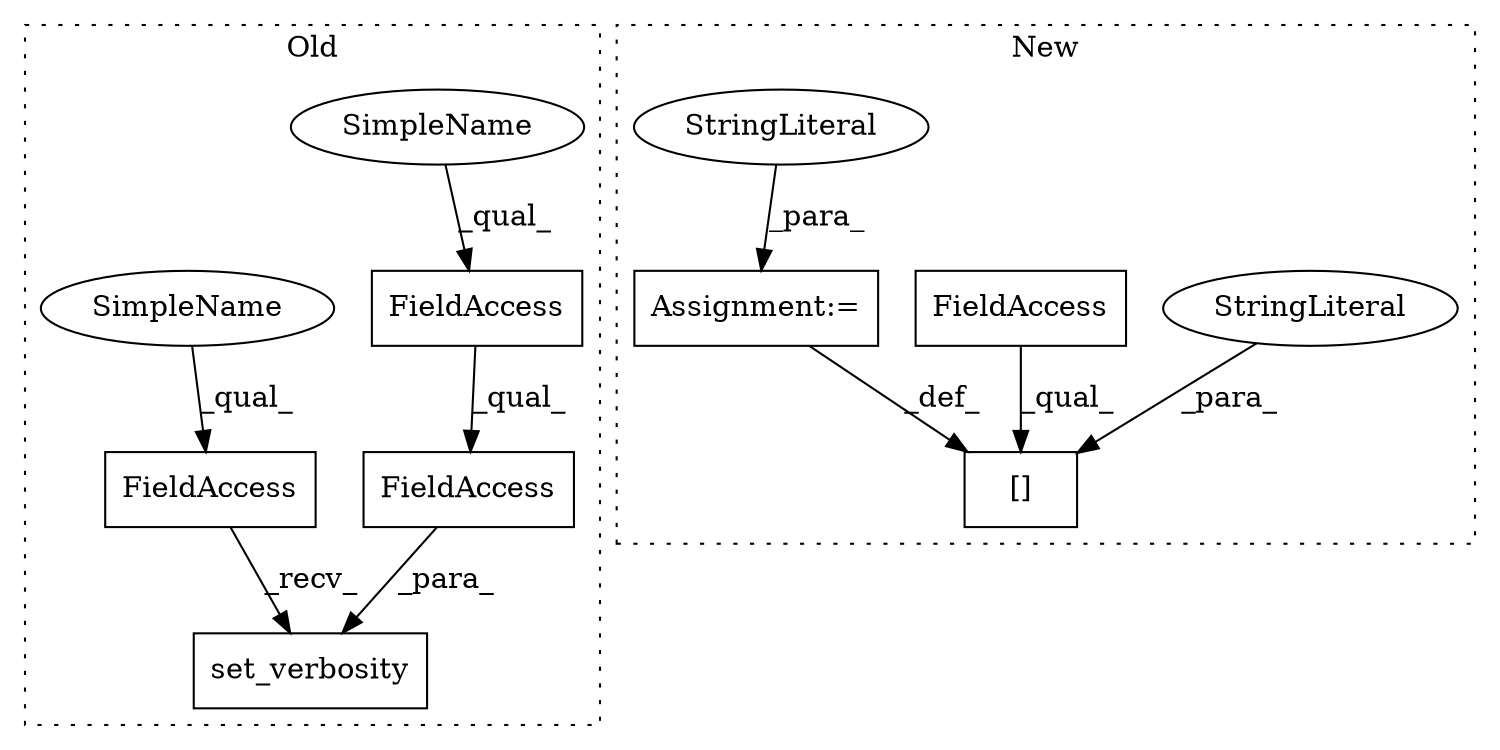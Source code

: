 digraph G {
subgraph cluster0 {
1 [label="set_verbosity" a="32" s="31668,31705" l="14,1" shape="box"];
3 [label="FieldAccess" a="22" s="31682" l="23" shape="box"];
4 [label="FieldAccess" a="22" s="31649" l="18" shape="box"];
5 [label="FieldAccess" a="22" s="31682" l="18" shape="box"];
10 [label="SimpleName" a="42" s="31682" l="10" shape="ellipse"];
11 [label="SimpleName" a="42" s="31649" l="10" shape="ellipse"];
label = "Old";
style="dotted";
}
subgraph cluster1 {
2 [label="[]" a="2" s="32499,32532" l="11,1" shape="box"];
6 [label="StringLiteral" a="45" s="32510" l="22" shape="ellipse"];
7 [label="FieldAccess" a="22" s="32499" l="10" shape="box"];
8 [label="Assignment:=" a="7" s="32533" l="1" shape="box"];
9 [label="StringLiteral" a="45" s="32534" l="3" shape="ellipse"];
label = "New";
style="dotted";
}
3 -> 1 [label="_para_"];
4 -> 1 [label="_recv_"];
5 -> 3 [label="_qual_"];
6 -> 2 [label="_para_"];
7 -> 2 [label="_qual_"];
8 -> 2 [label="_def_"];
9 -> 8 [label="_para_"];
10 -> 5 [label="_qual_"];
11 -> 4 [label="_qual_"];
}